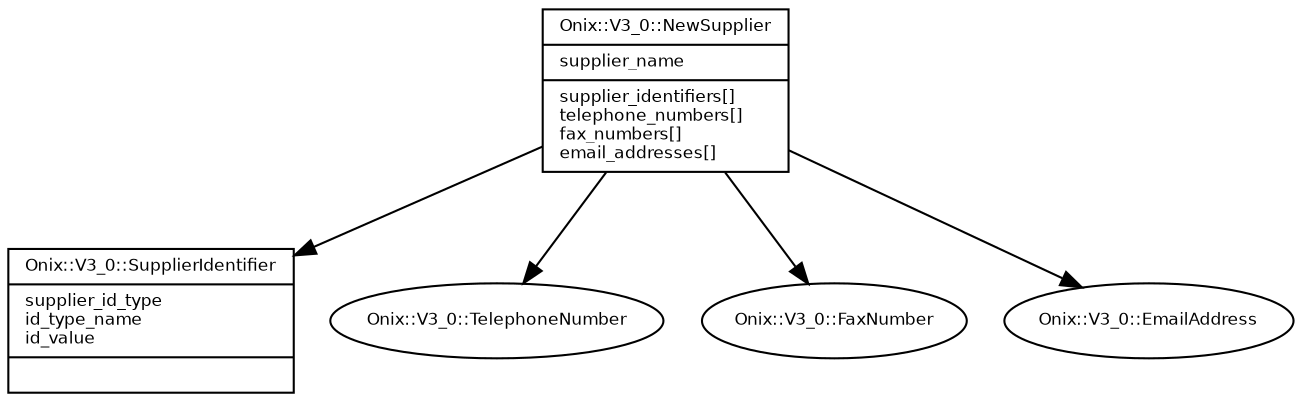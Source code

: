 digraph G {
  fontname = "Bitstream Vera Sans"
  fontsize = 8

  node [
    fontname = "Bitstream Vera Sans"
    fontsize = 8
    shape = "record"
  ]

  edge [
    fontname = "Bitstream Vera Sans"
    fontsize = 8
  ]

  NewSupplier [
    label = "{Onix::V3_0::NewSupplier\l|supplier_name\l|supplier_identifiers[]\ltelephone_numbers[]\lfax_numbers[]\lemail_addresses[]\l}"
  ]

  NewSupplier -> SupplierIdentifier [arrowhead=normal]
  NewSupplier -> TelephoneNumber [arrowhead=normal]
  NewSupplier -> FaxNumber [arrowhead=normal]
  NewSupplier -> EmailAddress [arrowhead=normal]

  SupplierIdentifier [
    label = "{Onix::V3_0::SupplierIdentifier\l|supplier_id_type\lid_type_name\lid_value\l|\l}"
  ]




  TelephoneNumber [
    label = "Onix::V3_0::TelephoneNumber", shape = oval
  ]




  FaxNumber [
    label = "Onix::V3_0::FaxNumber", shape = oval
  ]




  EmailAddress [
    label = "Onix::V3_0::EmailAddress", shape = oval
  ]




}
